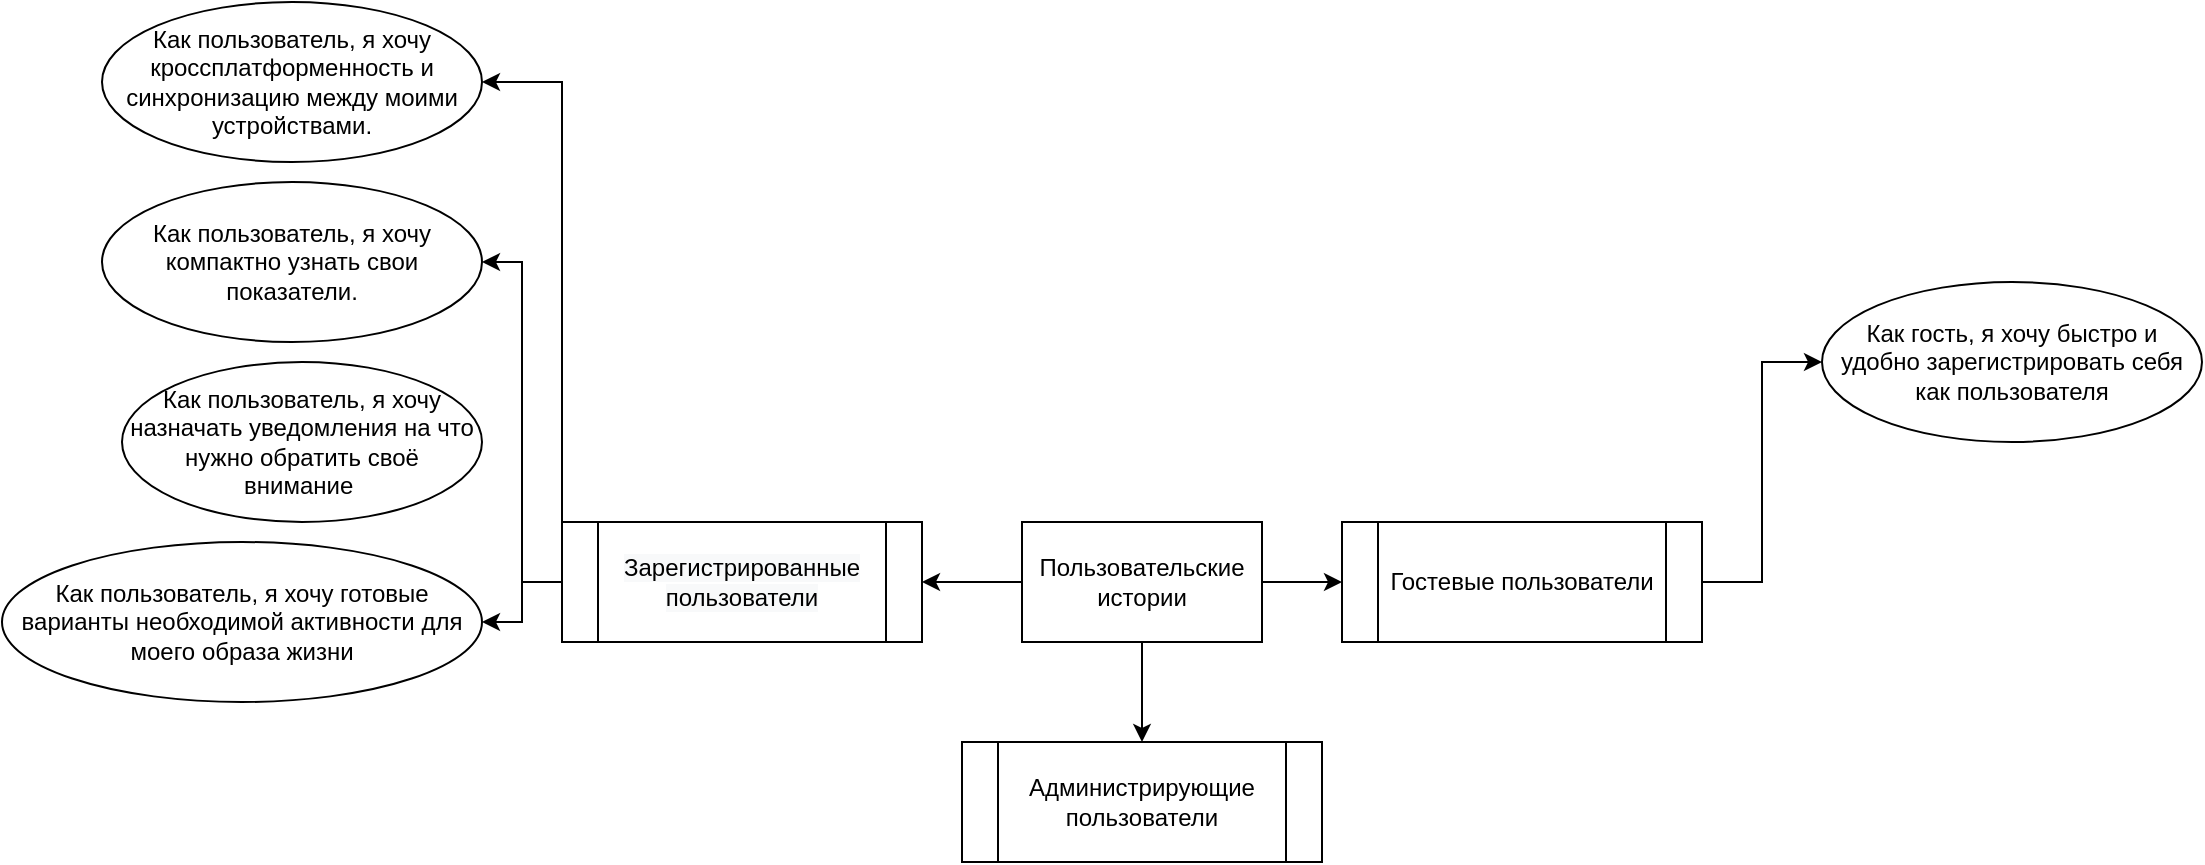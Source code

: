 <mxfile version="20.5.1" type="github">
  <diagram id="YI6sffbJaP0gd96skZTT" name="Page-1">
    <mxGraphModel dx="2512" dy="794" grid="1" gridSize="10" guides="1" tooltips="1" connect="1" arrows="1" fold="1" page="1" pageScale="1" pageWidth="850" pageHeight="1100" math="0" shadow="0">
      <root>
        <mxCell id="0" />
        <mxCell id="1" parent="0" />
        <mxCell id="Rrb-P_AXiegTYBv3a000-14" style="edgeStyle=orthogonalEdgeStyle;rounded=0;orthogonalLoop=1;jettySize=auto;html=1;exitX=0;exitY=0.5;exitDx=0;exitDy=0;entryX=1;entryY=0.5;entryDx=0;entryDy=0;" parent="1" source="Rrb-P_AXiegTYBv3a000-1" target="Rrb-P_AXiegTYBv3a000-13" edge="1">
          <mxGeometry relative="1" as="geometry" />
        </mxCell>
        <mxCell id="Rrb-P_AXiegTYBv3a000-21" style="edgeStyle=orthogonalEdgeStyle;rounded=0;orthogonalLoop=1;jettySize=auto;html=1;exitX=0.5;exitY=1;exitDx=0;exitDy=0;" parent="1" source="Rrb-P_AXiegTYBv3a000-1" target="Rrb-P_AXiegTYBv3a000-20" edge="1">
          <mxGeometry relative="1" as="geometry" />
        </mxCell>
        <mxCell id="Rrb-P_AXiegTYBv3a000-22" style="edgeStyle=orthogonalEdgeStyle;rounded=0;orthogonalLoop=1;jettySize=auto;html=1;exitX=1;exitY=0.5;exitDx=0;exitDy=0;" parent="1" source="Rrb-P_AXiegTYBv3a000-1" target="Rrb-P_AXiegTYBv3a000-18" edge="1">
          <mxGeometry relative="1" as="geometry" />
        </mxCell>
        <mxCell id="Rrb-P_AXiegTYBv3a000-1" value="Пользовательские истории" style="rounded=0;whiteSpace=wrap;html=1;" parent="1" vertex="1">
          <mxGeometry x="120" y="320" width="120" height="60" as="geometry" />
        </mxCell>
        <mxCell id="Rrb-P_AXiegTYBv3a000-2" value="Как пользователь, я хочу кроссплатформенность и синхронизацию между моими устройствами." style="ellipse;whiteSpace=wrap;html=1;" parent="1" vertex="1">
          <mxGeometry x="-340" y="60" width="190" height="80" as="geometry" />
        </mxCell>
        <mxCell id="Rrb-P_AXiegTYBv3a000-4" value="Как пользователь, я хочу компактно узнать свои показатели." style="ellipse;whiteSpace=wrap;html=1;" parent="1" vertex="1">
          <mxGeometry x="-340" y="150" width="190" height="80" as="geometry" />
        </mxCell>
        <mxCell id="Rrb-P_AXiegTYBv3a000-5" value="Как гость, я хочу быстро и удобно зарегистрировать себя как пользователя" style="ellipse;whiteSpace=wrap;html=1;" parent="1" vertex="1">
          <mxGeometry x="520" y="200" width="190" height="80" as="geometry" />
        </mxCell>
        <mxCell id="Rrb-P_AXiegTYBv3a000-15" style="edgeStyle=orthogonalEdgeStyle;rounded=0;orthogonalLoop=1;jettySize=auto;html=1;exitX=0;exitY=0.5;exitDx=0;exitDy=0;" parent="1" source="Rrb-P_AXiegTYBv3a000-13" target="Rrb-P_AXiegTYBv3a000-2" edge="1">
          <mxGeometry relative="1" as="geometry">
            <Array as="points">
              <mxPoint x="-110" y="100" />
            </Array>
          </mxGeometry>
        </mxCell>
        <mxCell id="Rrb-P_AXiegTYBv3a000-16" style="edgeStyle=orthogonalEdgeStyle;rounded=0;orthogonalLoop=1;jettySize=auto;html=1;exitX=0;exitY=0.5;exitDx=0;exitDy=0;entryX=1;entryY=0.5;entryDx=0;entryDy=0;" parent="1" source="Rrb-P_AXiegTYBv3a000-13" target="Rrb-P_AXiegTYBv3a000-4" edge="1">
          <mxGeometry relative="1" as="geometry" />
        </mxCell>
        <mxCell id="PriBh38bpoRlJ8VW4B_1-3" style="edgeStyle=orthogonalEdgeStyle;rounded=0;orthogonalLoop=1;jettySize=auto;html=1;exitX=0;exitY=0.5;exitDx=0;exitDy=0;" edge="1" parent="1" source="Rrb-P_AXiegTYBv3a000-13" target="PriBh38bpoRlJ8VW4B_1-2">
          <mxGeometry relative="1" as="geometry" />
        </mxCell>
        <mxCell id="Rrb-P_AXiegTYBv3a000-13" value="&#xa;&lt;br style=&quot;color: rgb(0, 0, 0); font-family: Helvetica; font-size: 12px; font-style: normal; font-variant-ligatures: normal; font-variant-caps: normal; font-weight: 400; letter-spacing: normal; orphans: 2; text-align: center; text-indent: 0px; text-transform: none; widows: 2; word-spacing: 0px; -webkit-text-stroke-width: 0px; background-color: rgb(248, 249, 250); text-decoration-thickness: initial; text-decoration-style: initial; text-decoration-color: initial;&quot;&gt;&lt;span style=&quot;color: rgb(0, 0, 0); font-family: Helvetica; font-size: 12px; font-style: normal; font-variant-ligatures: normal; font-variant-caps: normal; font-weight: 400; letter-spacing: normal; orphans: 2; text-align: center; text-indent: 0px; text-transform: none; widows: 2; word-spacing: 0px; -webkit-text-stroke-width: 0px; text-decoration-thickness: initial; text-decoration-style: initial; text-decoration-color: initial; background-color: rgb(248, 249, 250); float: none; display: inline !important;&quot;&gt;Зарегистрированные&lt;br&gt;пользователи&lt;/span&gt;&#xa;&#xa;" style="shape=process;whiteSpace=wrap;html=1;backgroundOutline=1;" parent="1" vertex="1">
          <mxGeometry x="-110" y="320" width="180" height="60" as="geometry" />
        </mxCell>
        <mxCell id="Rrb-P_AXiegTYBv3a000-23" style="edgeStyle=orthogonalEdgeStyle;rounded=0;orthogonalLoop=1;jettySize=auto;html=1;exitX=1;exitY=0.5;exitDx=0;exitDy=0;entryX=0;entryY=0.5;entryDx=0;entryDy=0;" parent="1" source="Rrb-P_AXiegTYBv3a000-18" target="Rrb-P_AXiegTYBv3a000-5" edge="1">
          <mxGeometry relative="1" as="geometry" />
        </mxCell>
        <mxCell id="Rrb-P_AXiegTYBv3a000-18" value="Гостевые пользователи" style="shape=process;whiteSpace=wrap;html=1;backgroundOutline=1;" parent="1" vertex="1">
          <mxGeometry x="280" y="320" width="180" height="60" as="geometry" />
        </mxCell>
        <mxCell id="Rrb-P_AXiegTYBv3a000-20" value="Администрирующие пользователи" style="shape=process;whiteSpace=wrap;html=1;backgroundOutline=1;" parent="1" vertex="1">
          <mxGeometry x="90" y="430" width="180" height="60" as="geometry" />
        </mxCell>
        <mxCell id="PriBh38bpoRlJ8VW4B_1-1" value="Как пользователь, я&amp;nbsp;хочу назначать уведомления на что нужно обратить своё внимание&amp;nbsp;" style="ellipse;whiteSpace=wrap;html=1;" vertex="1" parent="1">
          <mxGeometry x="-330" y="240" width="180" height="80" as="geometry" />
        </mxCell>
        <mxCell id="PriBh38bpoRlJ8VW4B_1-2" value="Как пользователь, я хочу готовые варианты необходимой активности для моего образа жизни" style="ellipse;whiteSpace=wrap;html=1;" vertex="1" parent="1">
          <mxGeometry x="-390" y="330" width="240" height="80" as="geometry" />
        </mxCell>
      </root>
    </mxGraphModel>
  </diagram>
</mxfile>
